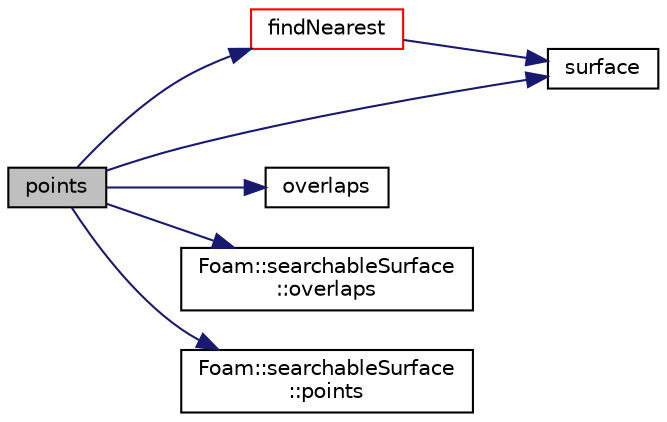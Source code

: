 digraph "points"
{
  bgcolor="transparent";
  edge [fontname="Helvetica",fontsize="10",labelfontname="Helvetica",labelfontsize="10"];
  node [fontname="Helvetica",fontsize="10",shape=record];
  rankdir="LR";
  Node1 [label="points",height=0.2,width=0.4,color="black", fillcolor="grey75", style="filled", fontcolor="black"];
  Node1 -> Node2 [color="midnightblue",fontsize="10",style="solid",fontname="Helvetica"];
  Node2 [label="findNearest",height=0.2,width=0.4,color="red",URL="$a02339.html#ad597efd16bb399d57e097c17ac218843",tooltip="Find nearest on original surface. Note:does not use perturbation. "];
  Node2 -> Node3 [color="midnightblue",fontsize="10",style="solid",fontname="Helvetica"];
  Node3 [label="surface",height=0.2,width=0.4,color="black",URL="$a02339.html#a3cb4ed4350bdff76b1a056891918e3e8"];
  Node1 -> Node4 [color="midnightblue",fontsize="10",style="solid",fontname="Helvetica"];
  Node4 [label="overlaps",height=0.2,width=0.4,color="black",URL="$a02339.html#a98f33194ef7b842face2371d152b5405",tooltip="Does any part of the surface overlap the supplied bound box? "];
  Node1 -> Node5 [color="midnightblue",fontsize="10",style="solid",fontname="Helvetica"];
  Node5 [label="Foam::searchableSurface\l::overlaps",height=0.2,width=0.4,color="black",URL="$a02331.html#ab7129a63b7bcfacace5808fa9bd1b06e",tooltip="Does any part of the surface overlap the supplied bound box? "];
  Node1 -> Node6 [color="midnightblue",fontsize="10",style="solid",fontname="Helvetica"];
  Node6 [label="Foam::searchableSurface\l::points",height=0.2,width=0.4,color="black",URL="$a02331.html#a2e3850d5b403ee24428621dcdf5ae54a",tooltip="Get the points that define the surface. "];
  Node1 -> Node3 [color="midnightblue",fontsize="10",style="solid",fontname="Helvetica"];
}
